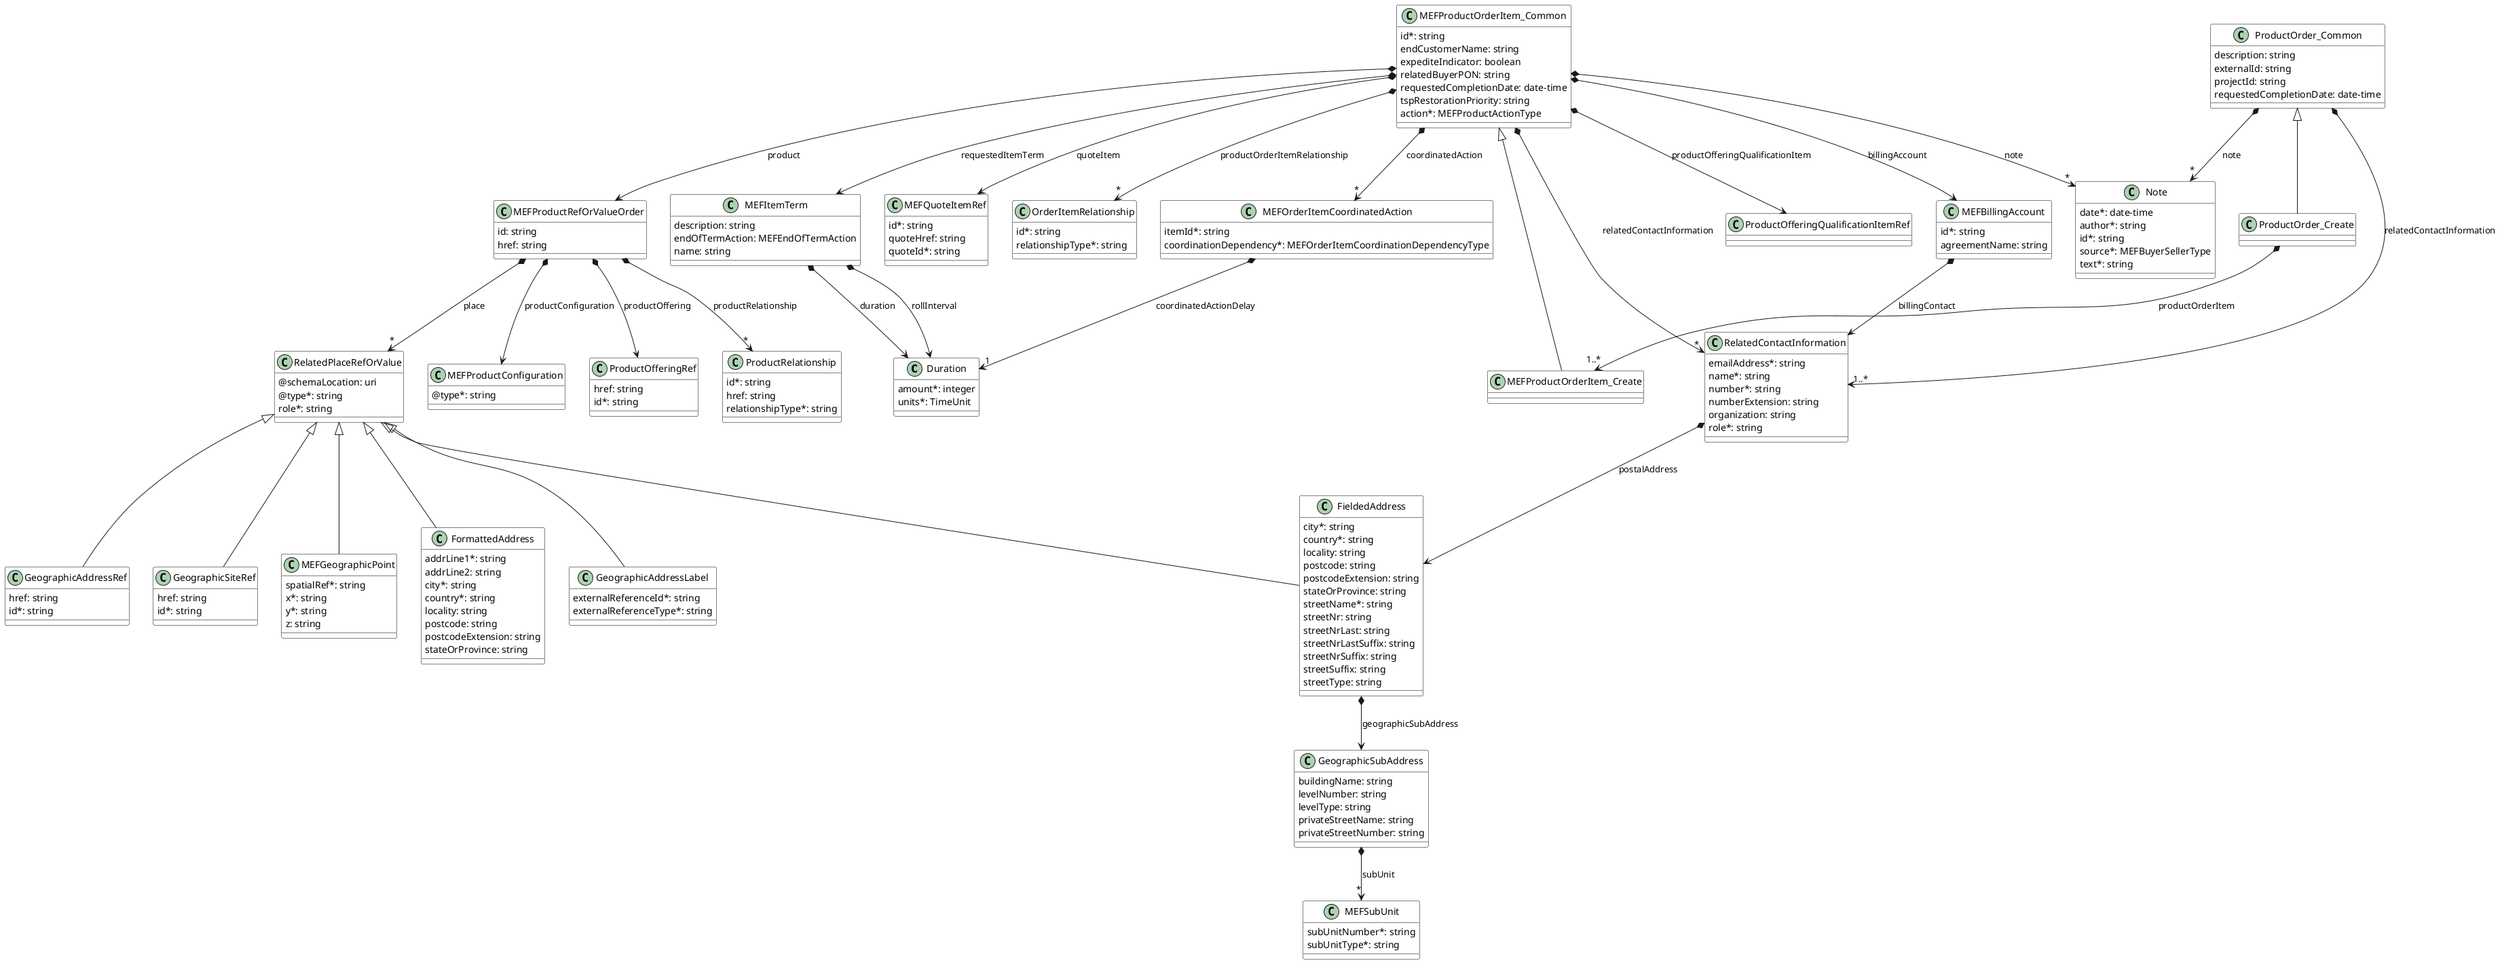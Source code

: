 @startuml
skinparam {
    ClassBackgroundColor White
    ClassBorderColor Black
}


class Duration {

    amount*: integer
    units*: TimeUnit
}




class FieldedAddress {

    city*: string
    country*: string
    locality: string
    postcode: string
    postcodeExtension: string
    stateOrProvince: string
    streetName*: string
    streetNr: string
    streetNrLast: string
    streetNrLastSuffix: string
    streetNrSuffix: string
    streetSuffix: string
    streetType: string
}
RelatedPlaceRefOrValue <|-- FieldedAddress

FieldedAddress *--> GeographicSubAddress : geographicSubAddress


class FormattedAddress {

    addrLine1*: string
    addrLine2: string
    city*: string
    country*: string
    locality: string
    postcode: string
    postcodeExtension: string
    stateOrProvince: string
}
RelatedPlaceRefOrValue <|-- FormattedAddress



class GeographicAddressLabel {

    externalReferenceId*: string
    externalReferenceType*: string
}
RelatedPlaceRefOrValue <|-- GeographicAddressLabel



class GeographicAddressRef {

    href: string
    id*: string
}
RelatedPlaceRefOrValue <|-- GeographicAddressRef



class GeographicSiteRef {

    href: string
    id*: string
}
RelatedPlaceRefOrValue <|-- GeographicSiteRef



class GeographicSubAddress {

    buildingName: string
    levelNumber: string
    levelType: string
    privateStreetName: string
    privateStreetNumber: string
}

GeographicSubAddress *-->"*" MEFSubUnit : subUnit


class MEFBillingAccount {

    id*: string
    agreementName: string
}

MEFBillingAccount *--> RelatedContactInformation : billingContact


class MEFItemTerm {

    description: string
    endOfTermAction: MEFEndOfTermAction
    name: string
}

MEFItemTerm *--> Duration : duration
MEFItemTerm *--> Duration : rollInterval


class MEFOrderItemCoordinatedAction {

    itemId*: string
    coordinationDependency*: MEFOrderItemCoordinationDependencyType
}

MEFOrderItemCoordinatedAction *-->"1" Duration : coordinatedActionDelay


class MEFProductConfiguration {

    @type*: string
}


class MEFQuoteItemRef {

    id*: string
    quoteHref: string
    quoteId*: string
}



class Note {

    date*: date-time
    author*: string
    id*: string
    source*: MEFBuyerSellerType
    text*: string
}



class OrderItemRelationship {

    id*: string
    relationshipType*: string
}


class ProductOfferingRef {

    href: string
    id*: string
}

class MEFGeographicPoint {

    spatialRef*: string
    x*: string
    y*: string
    z: string
}
RelatedPlaceRefOrValue <|-- MEFGeographicPoint



class MEFProductOrderItem_Create {

}
MEFProductOrderItem_Common <|-- MEFProductOrderItem_Create


class MEFProductOrderItem_Common {

    id*: string
    endCustomerName: string
    expediteIndicator: boolean
    relatedBuyerPON: string
    requestedCompletionDate: date-time
    tspRestorationPriority: string
    action*: MEFProductActionType
}

MEFProductOrderItem_Common *--> MEFBillingAccount : billingAccount
MEFProductOrderItem_Common *-->"*" MEFOrderItemCoordinatedAction : coordinatedAction
MEFProductOrderItem_Common *-->"*" Note : note
MEFProductOrderItem_Common *--> MEFProductRefOrValueOrder : product
MEFProductOrderItem_Common *--> ProductOfferingQualificationItemRef : productOfferingQualificationItem
MEFProductOrderItem_Common *-->"*" OrderItemRelationship : productOrderItemRelationship
MEFProductOrderItem_Common *--> MEFQuoteItemRef : quoteItem
MEFProductOrderItem_Common *-->"*" RelatedContactInformation : relatedContactInformation
MEFProductOrderItem_Common *--> MEFItemTerm : requestedItemTerm


class MEFProductRefOrValueOrder {

    id: string
    href: string
}

MEFProductRefOrValueOrder *-->"*" RelatedPlaceRefOrValue : place
MEFProductRefOrValueOrder *--> MEFProductConfiguration : productConfiguration
MEFProductRefOrValueOrder *--> ProductOfferingRef : productOffering
MEFProductRefOrValueOrder *-->"*" ProductRelationship : productRelationship


class MEFSubUnit {

    subUnitNumber*: string
    subUnitType*: string
}



class ProductOrder_Common {

    description: string
    externalId: string
    projectId: string
    requestedCompletionDate: date-time
}

ProductOrder_Common *-->"*" Note : note
ProductOrder_Common *-->"1..*" RelatedContactInformation : relatedContactInformation

class ProductRelationship {

    id*: string
    href: string
    relationshipType*: string
}



class RelatedPlaceRefOrValue {

    @schemaLocation: uri
    @type*: string
    role*: string
}




class ProductOrder_Create {

}
ProductOrder_Common <|-- ProductOrder_Create

ProductOrder_Create *-->"1..*" MEFProductOrderItem_Create : productOrderItem



class RelatedContactInformation {

    emailAddress*: string
    name*: string
    number*: string
    numberExtension: string
    organization: string
    role*: string
}

RelatedContactInformation *--> FieldedAddress : postalAddress

@enduml
